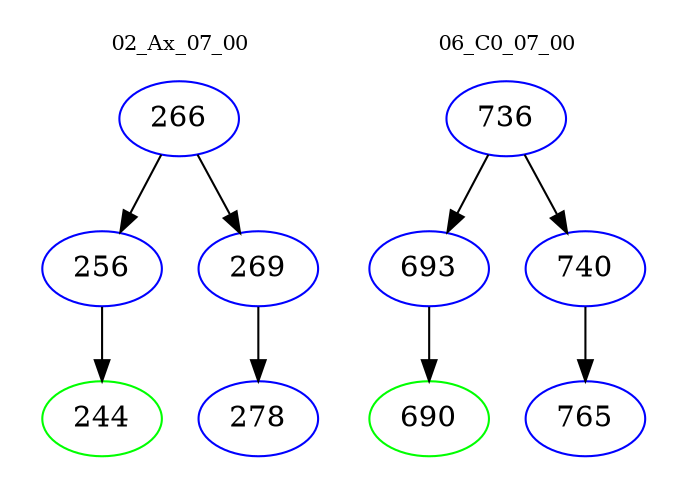 digraph{
subgraph cluster_0 {
color = white
label = "02_Ax_07_00";
fontsize=10;
T0_266 [label="266", color="blue"]
T0_266 -> T0_256 [color="black"]
T0_256 [label="256", color="blue"]
T0_256 -> T0_244 [color="black"]
T0_244 [label="244", color="green"]
T0_266 -> T0_269 [color="black"]
T0_269 [label="269", color="blue"]
T0_269 -> T0_278 [color="black"]
T0_278 [label="278", color="blue"]
}
subgraph cluster_1 {
color = white
label = "06_C0_07_00";
fontsize=10;
T1_736 [label="736", color="blue"]
T1_736 -> T1_693 [color="black"]
T1_693 [label="693", color="blue"]
T1_693 -> T1_690 [color="black"]
T1_690 [label="690", color="green"]
T1_736 -> T1_740 [color="black"]
T1_740 [label="740", color="blue"]
T1_740 -> T1_765 [color="black"]
T1_765 [label="765", color="blue"]
}
}
